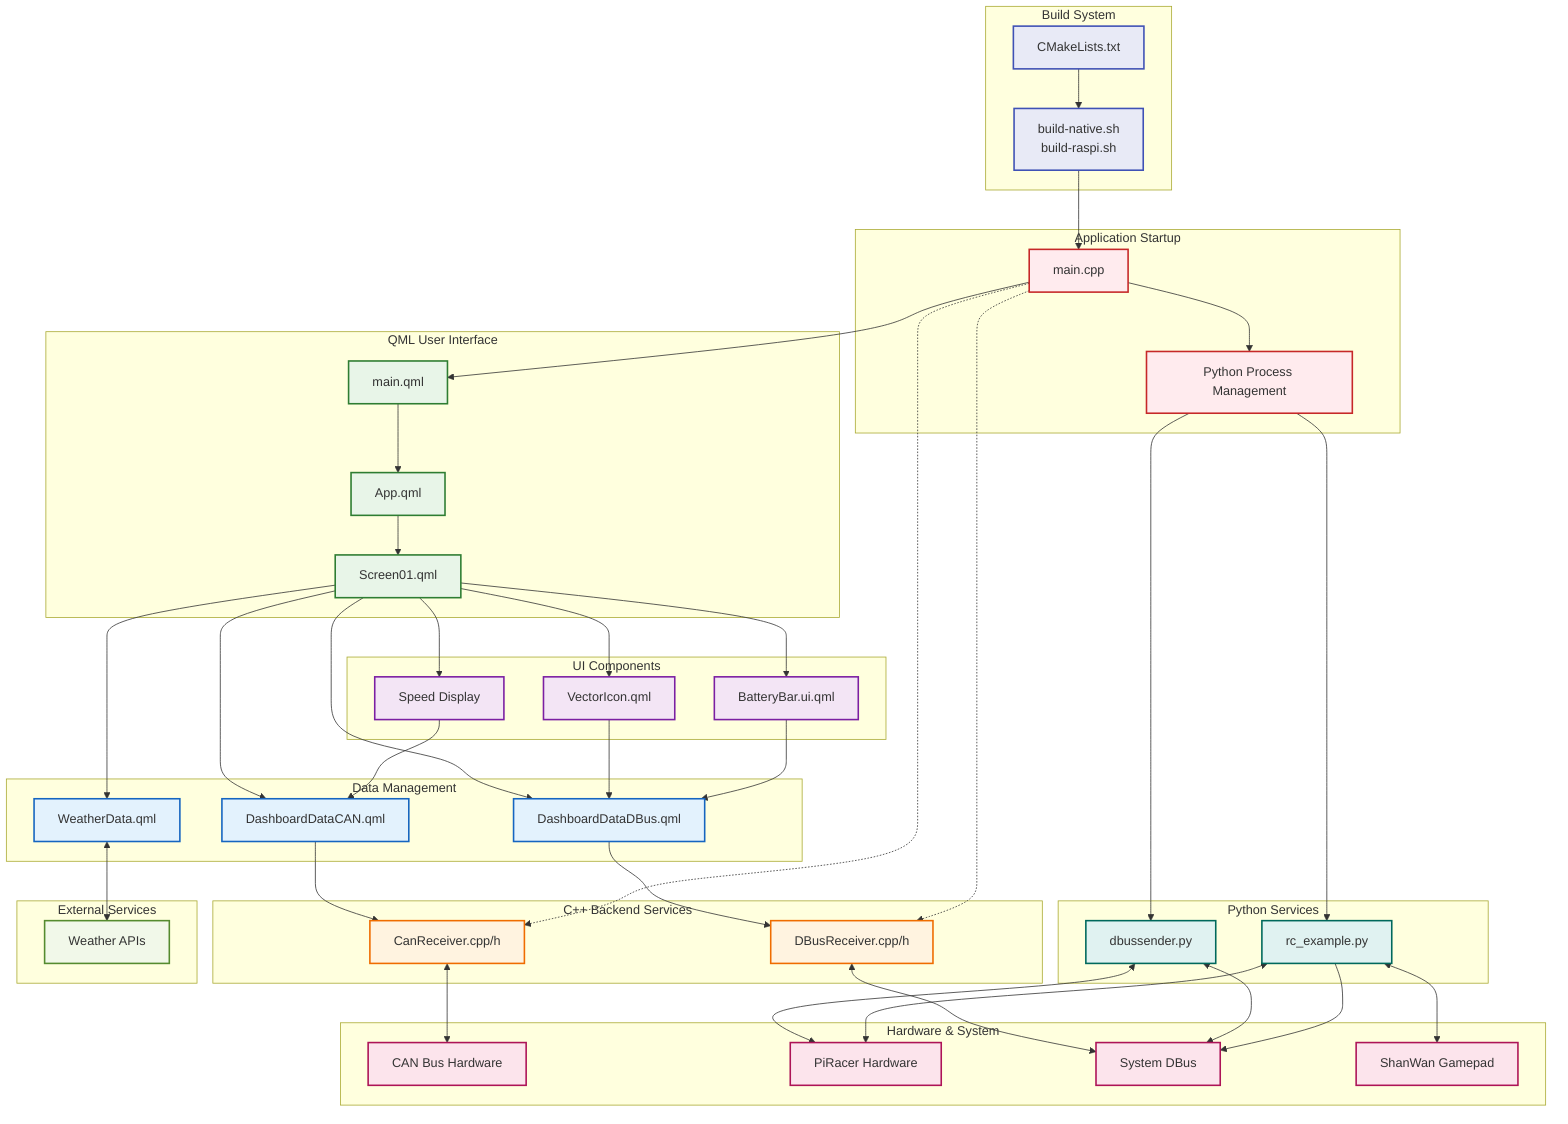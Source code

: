 graph TB
    %% Application Startup Layer
    subgraph "Application Startup"
        main_cpp[main.cpp]
        python_processes[Python Process Management]
    end

    %% QML UI Layer
    subgraph "QML User Interface"
        main_qml[main.qml]
        app_qml[App.qml]
        screen01[Screen01.qml]
    end

    %% Data Management Layer
    subgraph "Data Management"
        can_data[DashboardDataCAN.qml]
        dbus_data[DashboardDataDBus.qml]
        weather_data[WeatherData.qml]
    end

    %% UI Components Layer
    subgraph "UI Components"
        vector_icon[VectorIcon.qml]
        battery_ui[BatteryBar.ui.qml]
        speed_ui[Speed Display]
    end

    %% C++ Backend Layer
    subgraph "C++ Backend Services"
        can_receiver[CanReceiver.cpp/h]
        dbus_receiver[DBusReceiver.cpp/h]
    end

    %% Python Services Layer
    subgraph "Python Services"
        dbus_sender[dbussender.py]
        rc_controller[rc_example.py]
    end

    %% Hardware/System Layer
    subgraph "Hardware & System"
        can_hardware[CAN Bus Hardware]
        piracer_hw[PiRacer Hardware]
        system_dbus[System DBus]
        gamepad[ShanWan Gamepad]
    end

    %% External Services
    subgraph "External Services"
        weather_api[Weather APIs]
    end

    %% Build & Deploy
    subgraph "Build System"
        cmake_build[CMakeLists.txt]
        deploy_scripts[build-native.sh<br/>build-raspi.sh]
    end

    %% Primary Application Flow
    main_cpp --> python_processes
    main_cpp --> main_qml
    main_qml --> app_qml
    app_qml --> screen01

    %% Data Flow Connections
    screen01 --> can_data
    screen01 --> dbus_data
    screen01 --> weather_data
    screen01 --> vector_icon
    screen01 --> battery_ui
    screen01 --> speed_ui

    %% Backend Integration
    can_data --> can_receiver
    dbus_data --> dbus_receiver

    %% C++ Context Registration
    main_cpp -.-> can_receiver
    main_cpp -.-> dbus_receiver

    %% Python Service Connections
    python_processes --> dbus_sender
    python_processes --> rc_controller

    %% Hardware Interface
    can_receiver <--> can_hardware
    dbus_receiver <--> system_dbus
    dbus_sender <--> system_dbus
    dbus_sender <--> piracer_hw
    rc_controller <--> gamepad
    rc_controller <--> piracer_hw
    rc_controller --> system_dbus

    %% External API
    weather_data <--> weather_api

    %% Build Dependencies
    cmake_build --> deploy_scripts
    deploy_scripts --> main_cpp

    %% UI Component Dependencies
    vector_icon --> dbus_data
    battery_ui --> dbus_data
    speed_ui --> can_data

    %% Styling
    classDef startupLayer fill:#ffebee,stroke:#c62828,stroke-width:2px
    classDef uiLayer fill:#e8f5e8,stroke:#2e7d32,stroke-width:2px
    classDef dataLayer fill:#e3f2fd,stroke:#1565c0,stroke-width:2px
    classDef componentLayer fill:#f3e5f5,stroke:#7b1fa2,stroke-width:2px
    classDef backendLayer fill:#fff3e0,stroke:#ef6c00,stroke-width:2px
    classDef pythonLayer fill:#e0f2f1,stroke:#00695c,stroke-width:2px
    classDef hardwareLayer fill:#fce4ec,stroke:#ad1457,stroke-width:2px
    classDef externalLayer fill:#f1f8e9,stroke:#558b2f,stroke-width:2px
    classDef buildLayer fill:#e8eaf6,stroke:#3f51b5,stroke-width:2px

    class main_cpp,python_processes startupLayer
    class main_qml,app_qml,screen01 uiLayer
    class can_data,dbus_data,weather_data dataLayer
    class vector_icon,battery_ui,speed_ui componentLayer
    class can_receiver,dbus_receiver backendLayer
    class dbus_sender,rc_controller pythonLayer
    class can_hardware,piracer_hw,system_dbus,gamepad hardwareLayer
    class weather_api externalLayer
    class cmake_build,deploy_scripts buildLayer